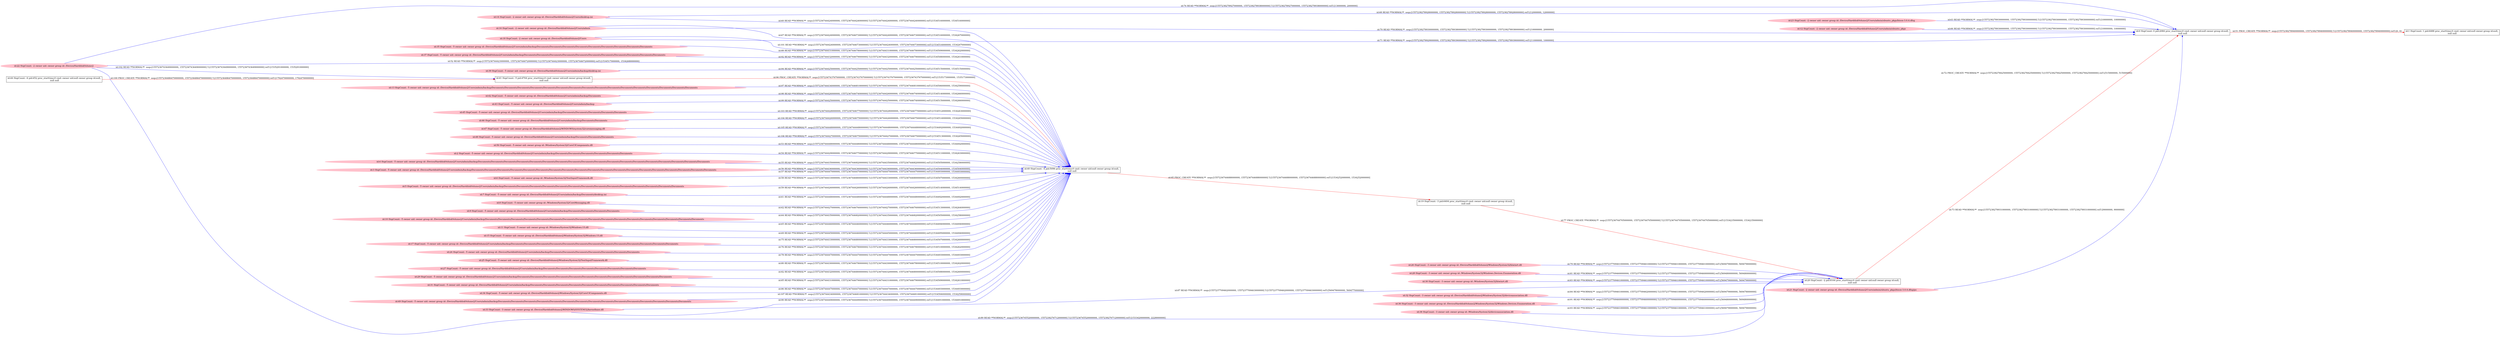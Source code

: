 digraph  {
rankdir=LR
"0"[color=black,label="id:0 HopCount: 0 pid:2084 proc_starttime:0 cmd: owner uid:null owner group id:null,\n null null", shape=box,style=solid];
"1"[color=black,label="id:1 HopCount: 1 pid:6488 proc_starttime:0 cmd: owner uid:null owner group id:null,\n null null", shape=box,style=solid];
"0" -> "1" [id=51,__obj="PROC_CREATE"color=red,label="id:51 PROC_CREATE **NORMAL**  seqs:[1557238278940000000, 1557238278940000000] T:[1557238278940000000, 1557238278940000000] relT:[0, 0]",style=solid];
"22"[color=pink,label="id:22 HopCount: -2 owner uid: owner group id: /Device/HarddiskVolume2 ", shape=oval,style=filled];
"40"[color=black,label="id:40 HopCount: -4 pid:5096 proc_starttime:0 cmd: owner uid:null owner group id:null,\n null null", shape=box,style=solid];
"22" -> "40" [id=52,__obj="READ"color=blue,label="id:52 READ **NORMAL**  seqs:[1557236744423000000, 1557236744672000000] T:[1557236744423000000, 1557236744672000000] relT:[1534517000000, 1534268000000]",style=solid];
"50"[color=pink,label="id:50 HopCount: -5 owner uid: owner group id: /Windows/System32/CoreUIComponents.dll ", shape=oval,style=filled];
"50" -> "40" [id=53,__obj="READ"color=blue,label="id:53 READ **NORMAL**  seqs:[1557236744448000000, 1557236744448000000] T:[1557236744448000000, 1557236744448000000] relT:[1534492000000, 1534492000000]",style=solid];
"2"[color=pink,label="id:2 HopCount: -5 owner uid: owner group id: /Device/HarddiskVolume2/Users/admin/backup/Documents/Documents/Documents/Documents/Documents/Documents ", shape=oval,style=filled];
"2" -> "40" [id=54,__obj="READ"color=blue,label="id:54 READ **NORMAL**  seqs:[1557236744429000000, 1557236744677000000] T:[1557236744429000000, 1557236744677000000] relT:[1534511000000, 1534263000000]",style=solid];
"4"[color=pink,label="id:4 HopCount: -5 owner uid: owner group id: /Device/HarddiskVolume2/Users/admin/backup/Documents/Documents/Documents/Documents/Documents/Documents/Documents/Documents/Documents/Documents/Documents/Documents/Documents/Documents/Documents/Documents/Documents/Documents ", shape=oval,style=filled];
"4" -> "40" [id=55,__obj="READ"color=blue,label="id:55 READ **NORMAL**  seqs:[1557236744435000000, 1557236744682000000] T:[1557236744435000000, 1557236744682000000] relT:[1534505000000, 1534258000000]",style=solid];
"3"[color=pink,label="id:3 HopCount: -5 owner uid: owner group id: /Device/HarddiskVolume2/Users/admin/backup/Documents/Documents/Documents/Documents/Documents/Documents/Documents/Documents/Documents/Documents/Documents/Documents/Documents/Documents/Documents/Documents/Documents/Documents/Documents ", shape=oval,style=filled];
"3" -> "40" [id=56,__obj="READ"color=blue,label="id:56 READ **NORMAL**  seqs:[1557236744436000000, 1557236744436000000] T:[1557236744436000000, 1557236744436000000] relT:[1534504000000, 1534504000000]",style=solid];
"6"[color=pink,label="id:6 HopCount: -5 owner uid: owner group id: /Windows/System32/TextInputFramework.dll ", shape=oval,style=filled];
"6" -> "40" [id=57,__obj="READ"color=blue,label="id:57 READ **NORMAL**  seqs:[1557236744447000000, 1557236744447000000] T:[1557236744447000000, 1557236744447000000] relT:[1534493000000, 1534493000000]",style=solid];
"5"[color=pink,label="id:5 HopCount: -5 owner uid: owner group id: /Device/HarddiskVolume2/Users/admin/backup/Documents/Documents/Documents/Documents/Documents/Documents/Documents/Documents/Documents/Documents/Documents/Documents/Documents/Documents ", shape=oval,style=filled];
"5" -> "40" [id=58,__obj="READ"color=blue,label="id:58 READ **NORMAL**  seqs:[1557236744433000000, 1557236744680000000] T:[1557236744433000000, 1557236744680000000] relT:[1534507000000, 1534260000000]",style=solid];
"7"[color=pink,label="id:7 HopCount: -5 owner uid: owner group id: /Device/HarddiskVolume2/Users/admin/backup/Documents/desktop.ini ", shape=oval,style=filled];
"7" -> "40" [id=59,__obj="READ"color=blue,label="id:59 READ **NORMAL**  seqs:[1557236744426000000, 1557236744426000000] T:[1557236744426000000, 1557236744426000000] relT:[1534514000000, 1534514000000]",style=solid];
"14"[color=pink,label="id:14 HopCount: -2 owner uid: owner group id: /Device/HarddiskVolume2/Users/desktop.ini ", shape=oval,style=filled];
"14" -> "40" [id=60,__obj="READ"color=blue,label="id:60 READ **NORMAL**  seqs:[1557236744424000000, 1557236744424000000] T:[1557236744424000000, 1557236744424000000] relT:[1534516000000, 1534516000000]",style=solid];
"8"[color=pink,label="id:8 HopCount: -5 owner uid: owner group id: /Windows/System32/CoreMessaging.dll ", shape=oval,style=filled];
"8" -> "40" [id=61,__obj="READ"color=blue,label="id:61 READ **NORMAL**  seqs:[1557236744448000000, 1557236744448000000] T:[1557236744448000000, 1557236744448000000] relT:[1534492000000, 1534492000000]",style=solid];
"9"[color=pink,label="id:9 HopCount: -5 owner uid: owner group id: /Device/HarddiskVolume2/Users/admin/backup/Documents/Documents/Documents/Documents ", shape=oval,style=filled];
"9" -> "40" [id=62,__obj="READ"color=blue,label="id:62 READ **NORMAL**  seqs:[1557236744427000000, 1557236744676000000] T:[1557236744427000000, 1557236744676000000] relT:[1534513000000, 1534264000000]",style=solid];
"23"[color=pink,label="id:23 HopCount: -2 owner uid: owner group id: /Device/HarddiskVolume2/Users/admin/ubuntu_pkgs/bison-3.0.4.dfsg ", shape=oval,style=filled];
"23" -> "0" [id=63,__obj="READ"color=blue,label="id:63 READ **NORMAL**  seqs:[1557238278930000000, 1557238278930000000] T:[1557238278930000000, 1557238278930000000] relT:[10000000, 10000000]",style=solid];
"10"[color=pink,label="id:10 HopCount: -5 owner uid: owner group id: /Device/HarddiskVolume2/Users/admin/backup/Documents/Documents/Documents/Documents/Documents/Documents/Documents/Documents/Documents/Documents/Documents/Documents/Documents/Documents/Documents/Documents/Documents ", shape=oval,style=filled];
"10" -> "40" [id=64,__obj="READ"color=blue,label="id:64 READ **NORMAL**  seqs:[1557236744435000000, 1557236744682000000] T:[1557236744435000000, 1557236744682000000] relT:[1534505000000, 1534258000000]",style=solid];
"11"[color=pink,label="id:11 HopCount: -5 owner uid: owner group id: /Windows/System32/Windows.UI.dll ", shape=oval,style=filled];
"11" -> "40" [id=65,__obj="READ"color=blue,label="id:65 READ **NORMAL**  seqs:[1557236744446000000, 1557236744446000000] T:[1557236744446000000, 1557236744446000000] relT:[1534494000000, 1534494000000]",style=solid];
"12"[color=pink,label="id:12 HopCount: -2 owner uid: owner group id: /Device/HarddiskVolume2/Users/admin/ubuntu_pkgs ", shape=oval,style=filled];
"12" -> "0" [id=66,__obj="READ"color=blue,label="id:66 READ **NORMAL**  seqs:[1557238278930000000, 1557238278930000000] T:[1557238278930000000, 1557238278930000000] relT:[10000000, 10000000]",style=solid];
"16"[color=pink,label="id:16 HopCount: -2 owner uid: owner group id: /Device/HarddiskVolume2/Users/admin ", shape=oval,style=filled];
"16" -> "40" [id=67,__obj="READ"color=blue,label="id:67 READ **NORMAL**  seqs:[1557236744424000000, 1557236744673000000] T:[1557236744424000000, 1557236744673000000] relT:[1534516000000, 1534267000000]",style=solid];
"14" -> "0" [id=68,__obj="READ"color=blue,label="id:68 READ **NORMAL**  seqs:[1557238278928000000, 1557238278928000000] T:[1557238278928000000, 1557238278928000000] relT:[12000000, 12000000]",style=solid];
"15"[color=pink,label="id:15 HopCount: -5 owner uid: owner group id: /Device/HarddiskVolume2/Windows/System32/Windows.UI.dll ", shape=oval,style=filled];
"15" -> "40" [id=69,__obj="READ"color=blue,label="id:69 READ **NORMAL**  seqs:[1557236744445000000, 1557236744446000000] T:[1557236744445000000, 1557236744446000000] relT:[1534495000000, 1534494000000]",style=solid];
"16" -> "0" [id=70,__obj="READ"color=blue,label="id:70 READ **NORMAL**  seqs:[1557238278930000000, 1557238278938000000] T:[1557238278930000000, 1557238278938000000] relT:[10000000, 2000000]",style=solid];
"18"[color=pink,label="id:18 HopCount: -2 owner uid: owner group id: /Device/HarddiskVolume2/Users ", shape=oval,style=filled];
"18" -> "0" [id=71,__obj="READ"color=blue,label="id:71 READ **NORMAL**  seqs:[1557238278929000000, 1557238278939000000] T:[1557238278929000000, 1557238278939000000] relT:[11000000, 1000000]",style=solid];
"20"[color=black,label="id:20 HopCount: -2 pid:8164 proc_starttime:0 cmd: owner uid:null owner group id:null,\n null null", shape=box,style=solid];
"20" -> "0" [id=72,__obj="PROC_CREATE"color=red,label="id:72 PROC_CREATE **NORMAL**  seqs:[1557238278425000000, 1557238278425000000] T:[1557238278425000000, 1557238278425000000] relT:[515000000, 515000000]",style=solid];
"21"[color=pink,label="id:21 HopCount: -2 owner uid: owner group id: /Device/HarddiskVolume2/Users/admin/ubuntu_pkgs/bison-3.0.4.dfsg/po ", shape=oval,style=filled];
"21" -> "0" [id=73,__obj="READ"color=blue,label="id:73 READ **NORMAL**  seqs:[1557238278931000000, 1557238278931000000] T:[1557238278931000000, 1557238278931000000] relT:[9000000, 9000000]",style=solid];
"22" -> "0" [id=74,__obj="READ"color=blue,label="id:74 READ **NORMAL**  seqs:[1557238278927000000, 1557238278938000000] T:[1557238278927000000, 1557238278938000000] relT:[13000000, 2000000]",style=solid];
"17"[color=pink,label="id:17 HopCount: -5 owner uid: owner group id: /Device/HarddiskVolume2/Users/admin/backup/Documents/Documents/Documents/Documents/Documents/Documents/Documents/Documents/Documents/Documents/Documents/Documents/Documents ", shape=oval,style=filled];
"17" -> "40" [id=75,__obj="READ"color=blue,label="id:75 READ **NORMAL**  seqs:[1557236744433000000, 1557236744680000000] T:[1557236744433000000, 1557236744680000000] relT:[1534507000000, 1534260000000]",style=solid];
"24"[color=pink,label="id:24 HopCount: -5 owner uid: owner group id: /Device/HarddiskVolume2/Users/admin/backup/Documents/Documents/Documents/Documents/Documents/Documents/Documents ", shape=oval,style=filled];
"24" -> "40" [id=76,__obj="READ"color=blue,label="id:76 READ **NORMAL**  seqs:[1557236744430000000, 1557236744678000000] T:[1557236744430000000, 1557236744678000000] relT:[1534510000000, 1534262000000]",style=solid];
"19"[color=black,label="id:19 HopCount: -3 pid:6404 proc_starttime:0 cmd: owner uid:null owner group id:null,\n null null", shape=box,style=solid];
"19" -> "20" [id=77,__obj="PROC_CREATE"color=red,label="id:77 PROC_CREATE **NORMAL**  seqs:[1557236744705000000, 1557236744705000000] T:[1557236744705000000, 1557236744705000000] relT:[1534235000000, 1534235000000]",style=solid];
"25"[color=pink,label="id:25 HopCount: -5 owner uid: owner group id: /Device/HarddiskVolume2/Windows/System32/TextInputFramework.dll ", shape=oval,style=filled];
"25" -> "40" [id=78,__obj="READ"color=blue,label="id:78 READ **NORMAL**  seqs:[1557236744447000000, 1557236744447000000] T:[1557236744447000000, 1557236744447000000] relT:[1534493000000, 1534493000000]",style=solid];
"26"[color=pink,label="id:26 HopCount: -3 owner uid: owner group id: /Device/HarddiskVolume2/Windows/System32/biwinrt.dll ", shape=oval,style=filled];
"26" -> "20" [id=79,__obj="READ"color=blue,label="id:79 READ **NORMAL**  seqs:[1557237709461000000, 1557237709461000000] T:[1557237709461000000, 1557237709461000000] relT:[569479000000, 569479000000]",style=solid];
"27"[color=pink,label="id:27 HopCount: -5 owner uid: owner group id: /Device/HarddiskVolume2/Users/admin/backup/Documents/Documents/Documents/Documents/Documents/Documents/Documents/Documents ", shape=oval,style=filled];
"27" -> "40" [id=80,__obj="READ"color=blue,label="id:80 READ **NORMAL**  seqs:[1557236744430000000, 1557236744678000000] T:[1557236744430000000, 1557236744678000000] relT:[1534510000000, 1534262000000]",style=solid];
"28"[color=pink,label="id:28 HopCount: -3 owner uid: owner group id: /Windows/System32/Windows.Devices.Enumeration.dll ", shape=oval,style=filled];
"28" -> "20" [id=81,__obj="READ"color=blue,label="id:81 READ **NORMAL**  seqs:[1557237709460000000, 1557237709460000000] T:[1557237709460000000, 1557237709460000000] relT:[569480000000, 569480000000]",style=solid];
"29"[color=pink,label="id:29 HopCount: -5 owner uid: owner group id: /Device/HarddiskVolume2/Users/admin/backup/Documents/Documents/Documents/Documents/Documents/Documents/Documents/Documents/Documents/Documents/Documents/Documents ", shape=oval,style=filled];
"29" -> "40" [id=82,__obj="READ"color=blue,label="id:82 READ **NORMAL**  seqs:[1557236744432000000, 1557236744680000000] T:[1557236744432000000, 1557236744680000000] relT:[1534508000000, 1534260000000]",style=solid];
"30"[color=pink,label="id:30 HopCount: -3 owner uid: owner group id: /Windows/System32/biwinrt.dll ", shape=oval,style=filled];
"30" -> "20" [id=83,__obj="READ"color=blue,label="id:83 READ **NORMAL**  seqs:[1557237709461000000, 1557237709461000000] T:[1557237709461000000, 1557237709461000000] relT:[569479000000, 569479000000]",style=solid];
"32"[color=pink,label="id:32 HopCount: -3 owner uid: owner group id: /Device/HarddiskVolume2/Windows/System32/deviceassociation.dll ", shape=oval,style=filled];
"32" -> "20" [id=84,__obj="READ"color=blue,label="id:84 READ **NORMAL**  seqs:[1557237709461000000, 1557237709462000000] T:[1557237709461000000, 1557237709462000000] relT:[569479000000, 569478000000]",style=solid];
"31"[color=pink,label="id:31 HopCount: -5 owner uid: owner group id: /Device/HarddiskVolume2/Users/admin/backup/Documents/Documents/Documents/Documents/Documents/Documents/Documents/Documents/Documents/Documents ", shape=oval,style=filled];
"31" -> "40" [id=85,__obj="READ"color=blue,label="id:85 READ **NORMAL**  seqs:[1557236744431000000, 1557236744679000000] T:[1557236744431000000, 1557236744679000000] relT:[1534509000000, 1534261000000]",style=solid];
"34"[color=pink,label="id:34 HopCount: -5 owner uid: owner group id: /Device/HarddiskVolume2/Windows/System32/CoreUIComponents.dll ", shape=oval,style=filled];
"34" -> "40" [id=86,__obj="READ"color=blue,label="id:86 READ **NORMAL**  seqs:[1557236744447000000, 1557236744447000000] T:[1557236744447000000, 1557236744447000000] relT:[1534493000000, 1534493000000]",style=solid];
"33"[color=pink,label="id:33 HopCount: -3 owner uid: owner group id: /Device/HarddiskVolume2/WINDOWS/SYSTEM32/kernelbase.dll ", shape=oval,style=filled];
"33" -> "20" [id=87,__obj="READ"color=blue,label="id:87 READ **NORMAL**  seqs:[1557237709462000000, 1557237709463000000] T:[1557237709462000000, 1557237709463000000] relT:[569478000000, 569477000000]",style=solid];
"35"[color=pink,label="id:35 HopCount: -5 owner uid: owner group id: /Device/HarddiskVolume2/Users/admin/backup/Documents/Documents/Documents/Documents/Documents/Documents/Documents/Documents/Documents ", shape=oval,style=filled];
"35" -> "40" [id=88,__obj="READ"color=blue,label="id:88 READ **NORMAL**  seqs:[1557236744431000000, 1557236744678000000] T:[1557236744431000000, 1557236744678000000] relT:[1534509000000, 1534262000000]",style=solid];
"22" -> "20" [id=89,__obj="READ"color=blue,label="id:89 READ **NORMAL**  seqs:[1557236745520000000, 1557238276712000000] T:[1557236745520000000, 1557238276712000000] relT:[1533420000000, 2228000000]",style=solid];
"33" -> "40" [id=90,__obj="READ"color=blue,label="id:90 READ **NORMAL**  seqs:[1557236744449000000, 1557236744449000000] T:[1557236744449000000, 1557236744449000000] relT:[1534491000000, 1534491000000]",style=solid];
"36"[color=pink,label="id:36 HopCount: -3 owner uid: owner group id: /Device/HarddiskVolume2/Windows/System32/Windows.Devices.Enumeration.dll ", shape=oval,style=filled];
"36" -> "20" [id=91,__obj="READ"color=blue,label="id:91 READ **NORMAL**  seqs:[1557237709460000000, 1557237709460000000] T:[1557237709460000000, 1557237709460000000] relT:[569480000000, 569480000000]",style=solid];
"37"[color=pink,label="id:37 HopCount: -5 owner uid: owner group id: /Device/HarddiskVolume2/Users/admin/backup/Documents/Documents/Documents/Documents/Documents/Documents/Documents/Documents/Documents/Documents/Documents ", shape=oval,style=filled];
"37" -> "40" [id=92,__obj="READ"color=blue,label="id:92 READ **NORMAL**  seqs:[1557236744432000000, 1557236744679000000] T:[1557236744432000000, 1557236744679000000] relT:[1534508000000, 1534261000000]",style=solid];
"38"[color=pink,label="id:38 HopCount: -3 owner uid: owner group id: /Windows/System32/deviceassociation.dll ", shape=oval,style=filled];
"38" -> "20" [id=93,__obj="READ"color=blue,label="id:93 READ **NORMAL**  seqs:[1557237709461000000, 1557237709461000000] T:[1557237709461000000, 1557237709461000000] relT:[569479000000, 569479000000]",style=solid];
"39"[color=pink,label="id:39 HopCount: -5 owner uid: owner group id: /Device/HarddiskVolume2/Users/admin/backup/desktop.ini ", shape=oval,style=filled];
"39" -> "40" [id=94,__obj="READ"color=blue,label="id:94 READ **NORMAL**  seqs:[1557236744425000000, 1557236744425000000] T:[1557236744425000000, 1557236744425000000] relT:[1534515000000, 1534515000000]",style=solid];
"40" -> "19" [id=95,__obj="PROC_CREATE"color=red,label="id:95 PROC_CREATE **NORMAL**  seqs:[1557236744688000000, 1557236744688000000] T:[1557236744688000000, 1557236744688000000] relT:[1534252000000, 1534252000000]",style=solid];
"41"[color=black,label="id:41 HopCount: -5 pid:4704 proc_starttime:0 cmd: owner uid:null owner group id:null,\n null null", shape=box,style=solid];
"41" -> "40" [id=96,__obj="PROC_CREATE"color=red,label="id:96 PROC_CREATE **NORMAL**  seqs:[1557236743767000000, 1557236743767000000] T:[1557236743767000000, 1557236743767000000] relT:[1535173000000, 1535173000000]",style=solid];
"13"[color=pink,label="id:13 HopCount: -5 owner uid: owner group id: /Device/HarddiskVolume2/Users/admin/backup/Documents/Documents/Documents/Documents/Documents/Documents/Documents/Documents/Documents/Documents/Documents/Documents/Documents/Documents/Documents/Documents ", shape=oval,style=filled];
"13" -> "40" [id=97,__obj="READ"color=blue,label="id:97 READ **NORMAL**  seqs:[1557236744434000000, 1557236744681000000] T:[1557236744434000000, 1557236744681000000] relT:[1534506000000, 1534259000000]",style=solid];
"42"[color=pink,label="id:42 HopCount: -5 owner uid: owner group id: /Device/HarddiskVolume2/Users/admin/backup/Documents ", shape=oval,style=filled];
"42" -> "40" [id=98,__obj="READ"color=blue,label="id:98 READ **NORMAL**  seqs:[1557236744426000000, 1557236744674000000] T:[1557236744426000000, 1557236744674000000] relT:[1534514000000, 1534266000000]",style=solid];
"43"[color=pink,label="id:43 HopCount: -5 owner uid: owner group id: /Device/HarddiskVolume2/Users/admin/backup ", shape=oval,style=filled];
"43" -> "40" [id=99,__obj="READ"color=blue,label="id:99 READ **NORMAL**  seqs:[1557236744425000000, 1557236744674000000] T:[1557236744425000000, 1557236744674000000] relT:[1534515000000, 1534266000000]",style=solid];
"44"[color=black,label="id:44 HopCount: -6 pid:452 proc_starttime:0 cmd: owner uid:null owner group id:null,\n null null", shape=box,style=solid];
"44" -> "41" [id=100,__obj="PROC_CREATE"color=red,label="id:100 PROC_CREATE **NORMAL**  seqs:[1557236486470000000, 1557236486470000000] T:[1557236486470000000, 1557236486470000000] relT:[1792470000000, 1792470000000]",style=solid];
"18" -> "40" [id=101,__obj="READ"color=blue,label="id:101 READ **NORMAL**  seqs:[1557236744424000000, 1557236744673000000] T:[1557236744424000000, 1557236744673000000] relT:[1534516000000, 1534267000000]",style=solid];
"22" -> "41" [id=102,__obj="READ"color=blue,label="id:102 READ **NORMAL**  seqs:[1557236743649000000, 1557236743649000000] T:[1557236743649000000, 1557236743649000000] relT:[1535291000000, 1535291000000]",style=solid];
"45"[color=pink,label="id:45 HopCount: -5 owner uid: owner group id: /Device/HarddiskVolume2/Users/admin/backup/Documents/Documents/Documents/Documents/Documents ", shape=oval,style=filled];
"45" -> "40" [id=103,__obj="READ"color=blue,label="id:103 READ **NORMAL**  seqs:[1557236744428000000, 1557236744677000000] T:[1557236744428000000, 1557236744677000000] relT:[1534512000000, 1534263000000]",style=solid];
"46"[color=pink,label="id:46 HopCount: -5 owner uid: owner group id: /Device/HarddiskVolume2/Users/admin/backup/Documents/Documents ", shape=oval,style=filled];
"46" -> "40" [id=104,__obj="READ"color=blue,label="id:104 READ **NORMAL**  seqs:[1557236744426000000, 1557236744675000000] T:[1557236744426000000, 1557236744675000000] relT:[1534514000000, 1534265000000]",style=solid];
"47"[color=pink,label="id:47 HopCount: -5 owner uid: owner group id: /Device/HarddiskVolume2/WINDOWS/system32/coremessaging.dll ", shape=oval,style=filled];
"47" -> "40" [id=105,__obj="READ"color=blue,label="id:105 READ **NORMAL**  seqs:[1557236744448000000, 1557236744448000000] T:[1557236744448000000, 1557236744448000000] relT:[1534492000000, 1534492000000]",style=solid];
"48"[color=pink,label="id:48 HopCount: -5 owner uid: owner group id: /Device/HarddiskVolume2/Users/admin/backup/Documents/Documents/Documents ", shape=oval,style=filled];
"48" -> "40" [id=106,__obj="READ"color=blue,label="id:106 READ **NORMAL**  seqs:[1557236744427000000, 1557236744675000000] T:[1557236744427000000, 1557236744675000000] relT:[1534513000000, 1534265000000]",style=solid];
"49"[color=pink,label="id:49 HopCount: -5 owner uid: owner group id: /Device/HarddiskVolume2/Users/admin/backup/Documents/Documents/Documents/Documents/Documents/Documents/Documents/Documents/Documents/Documents/Documents/Documents/Documents/Documents/Documents ", shape=oval,style=filled];
"49" -> "40" [id=107,__obj="READ"color=blue,label="id:107 READ **NORMAL**  seqs:[1557236744434000000, 1557236744681000000] T:[1557236744434000000, 1557236744681000000] relT:[1534506000000, 1534259000000]",style=solid];
}